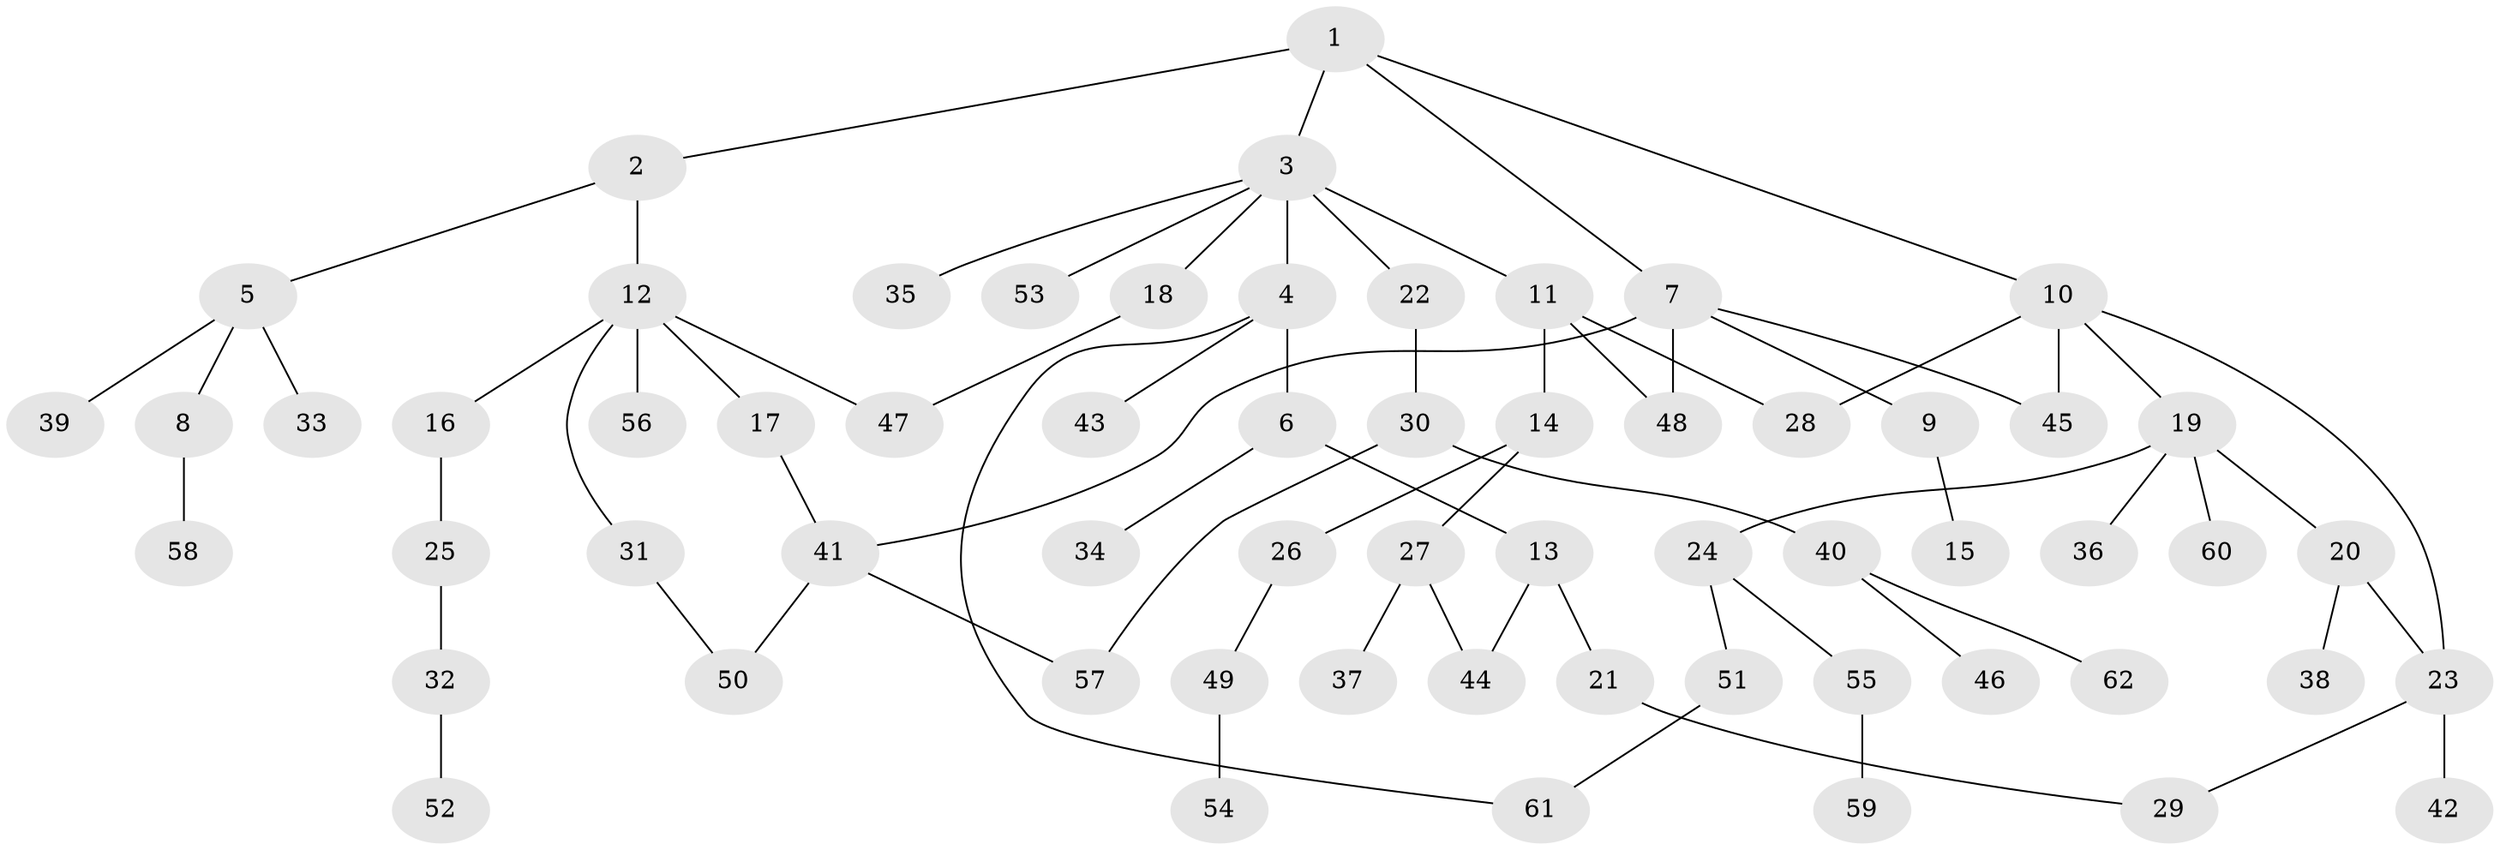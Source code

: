 // original degree distribution, {5: 0.04065040650406504, 4: 0.04065040650406504, 7: 0.016260162601626018, 2: 0.34959349593495936, 6: 0.024390243902439025, 3: 0.15447154471544716, 1: 0.37398373983739835}
// Generated by graph-tools (version 1.1) at 2025/34/03/09/25 02:34:19]
// undirected, 62 vertices, 72 edges
graph export_dot {
graph [start="1"]
  node [color=gray90,style=filled];
  1;
  2;
  3;
  4;
  5;
  6;
  7;
  8;
  9;
  10;
  11;
  12;
  13;
  14;
  15;
  16;
  17;
  18;
  19;
  20;
  21;
  22;
  23;
  24;
  25;
  26;
  27;
  28;
  29;
  30;
  31;
  32;
  33;
  34;
  35;
  36;
  37;
  38;
  39;
  40;
  41;
  42;
  43;
  44;
  45;
  46;
  47;
  48;
  49;
  50;
  51;
  52;
  53;
  54;
  55;
  56;
  57;
  58;
  59;
  60;
  61;
  62;
  1 -- 2 [weight=1.0];
  1 -- 3 [weight=1.0];
  1 -- 7 [weight=1.0];
  1 -- 10 [weight=1.0];
  2 -- 5 [weight=1.0];
  2 -- 12 [weight=1.0];
  3 -- 4 [weight=1.0];
  3 -- 11 [weight=1.0];
  3 -- 18 [weight=1.0];
  3 -- 22 [weight=1.0];
  3 -- 35 [weight=1.0];
  3 -- 53 [weight=1.0];
  4 -- 6 [weight=1.0];
  4 -- 43 [weight=1.0];
  4 -- 61 [weight=1.0];
  5 -- 8 [weight=1.0];
  5 -- 33 [weight=1.0];
  5 -- 39 [weight=1.0];
  6 -- 13 [weight=3.0];
  6 -- 34 [weight=1.0];
  7 -- 9 [weight=1.0];
  7 -- 41 [weight=1.0];
  7 -- 45 [weight=1.0];
  7 -- 48 [weight=1.0];
  8 -- 58 [weight=1.0];
  9 -- 15 [weight=1.0];
  10 -- 19 [weight=1.0];
  10 -- 23 [weight=1.0];
  10 -- 28 [weight=1.0];
  10 -- 45 [weight=1.0];
  11 -- 14 [weight=1.0];
  11 -- 28 [weight=1.0];
  11 -- 48 [weight=1.0];
  12 -- 16 [weight=1.0];
  12 -- 17 [weight=1.0];
  12 -- 31 [weight=1.0];
  12 -- 47 [weight=1.0];
  12 -- 56 [weight=1.0];
  13 -- 21 [weight=1.0];
  13 -- 44 [weight=1.0];
  14 -- 26 [weight=1.0];
  14 -- 27 [weight=1.0];
  16 -- 25 [weight=1.0];
  17 -- 41 [weight=1.0];
  18 -- 47 [weight=1.0];
  19 -- 20 [weight=1.0];
  19 -- 24 [weight=1.0];
  19 -- 36 [weight=1.0];
  19 -- 60 [weight=1.0];
  20 -- 23 [weight=1.0];
  20 -- 38 [weight=2.0];
  21 -- 29 [weight=1.0];
  22 -- 30 [weight=1.0];
  23 -- 29 [weight=1.0];
  23 -- 42 [weight=3.0];
  24 -- 51 [weight=1.0];
  24 -- 55 [weight=1.0];
  25 -- 32 [weight=1.0];
  26 -- 49 [weight=1.0];
  27 -- 37 [weight=1.0];
  27 -- 44 [weight=1.0];
  30 -- 40 [weight=1.0];
  30 -- 57 [weight=1.0];
  31 -- 50 [weight=1.0];
  32 -- 52 [weight=1.0];
  40 -- 46 [weight=1.0];
  40 -- 62 [weight=1.0];
  41 -- 50 [weight=1.0];
  41 -- 57 [weight=1.0];
  49 -- 54 [weight=1.0];
  51 -- 61 [weight=1.0];
  55 -- 59 [weight=1.0];
}
